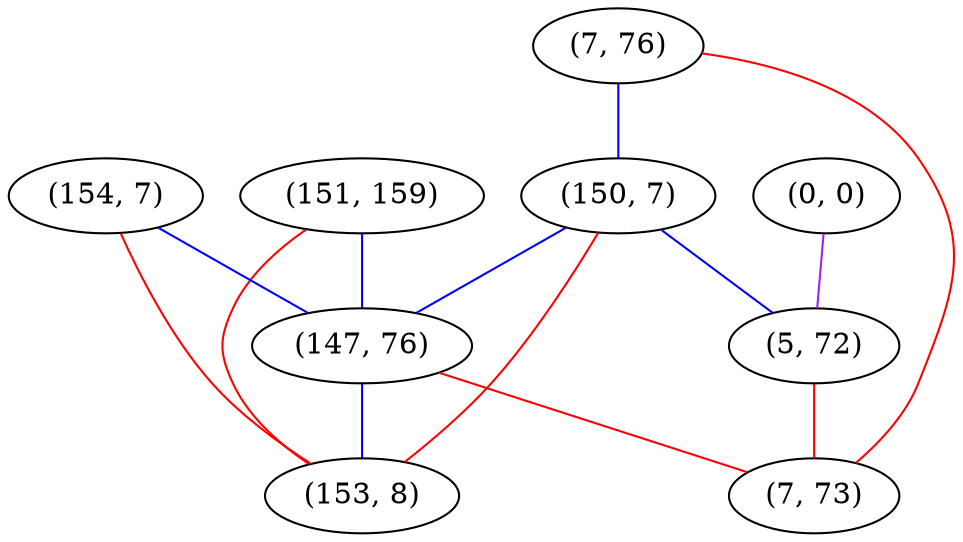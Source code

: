 graph "" {
"(0, 0)";
"(151, 159)";
"(7, 76)";
"(150, 7)";
"(154, 7)";
"(147, 76)";
"(153, 8)";
"(5, 72)";
"(7, 73)";
"(0, 0)" -- "(5, 72)"  [color=purple, key=0, weight=4];
"(151, 159)" -- "(153, 8)"  [color=red, key=0, weight=1];
"(151, 159)" -- "(147, 76)"  [color=blue, key=0, weight=3];
"(7, 76)" -- "(150, 7)"  [color=blue, key=0, weight=3];
"(7, 76)" -- "(7, 73)"  [color=red, key=0, weight=1];
"(150, 7)" -- "(153, 8)"  [color=red, key=0, weight=1];
"(150, 7)" -- "(147, 76)"  [color=blue, key=0, weight=3];
"(150, 7)" -- "(5, 72)"  [color=blue, key=0, weight=3];
"(154, 7)" -- "(153, 8)"  [color=red, key=0, weight=1];
"(154, 7)" -- "(147, 76)"  [color=blue, key=0, weight=3];
"(147, 76)" -- "(153, 8)"  [color=blue, key=0, weight=3];
"(147, 76)" -- "(7, 73)"  [color=red, key=0, weight=1];
"(5, 72)" -- "(7, 73)"  [color=red, key=0, weight=1];
}
